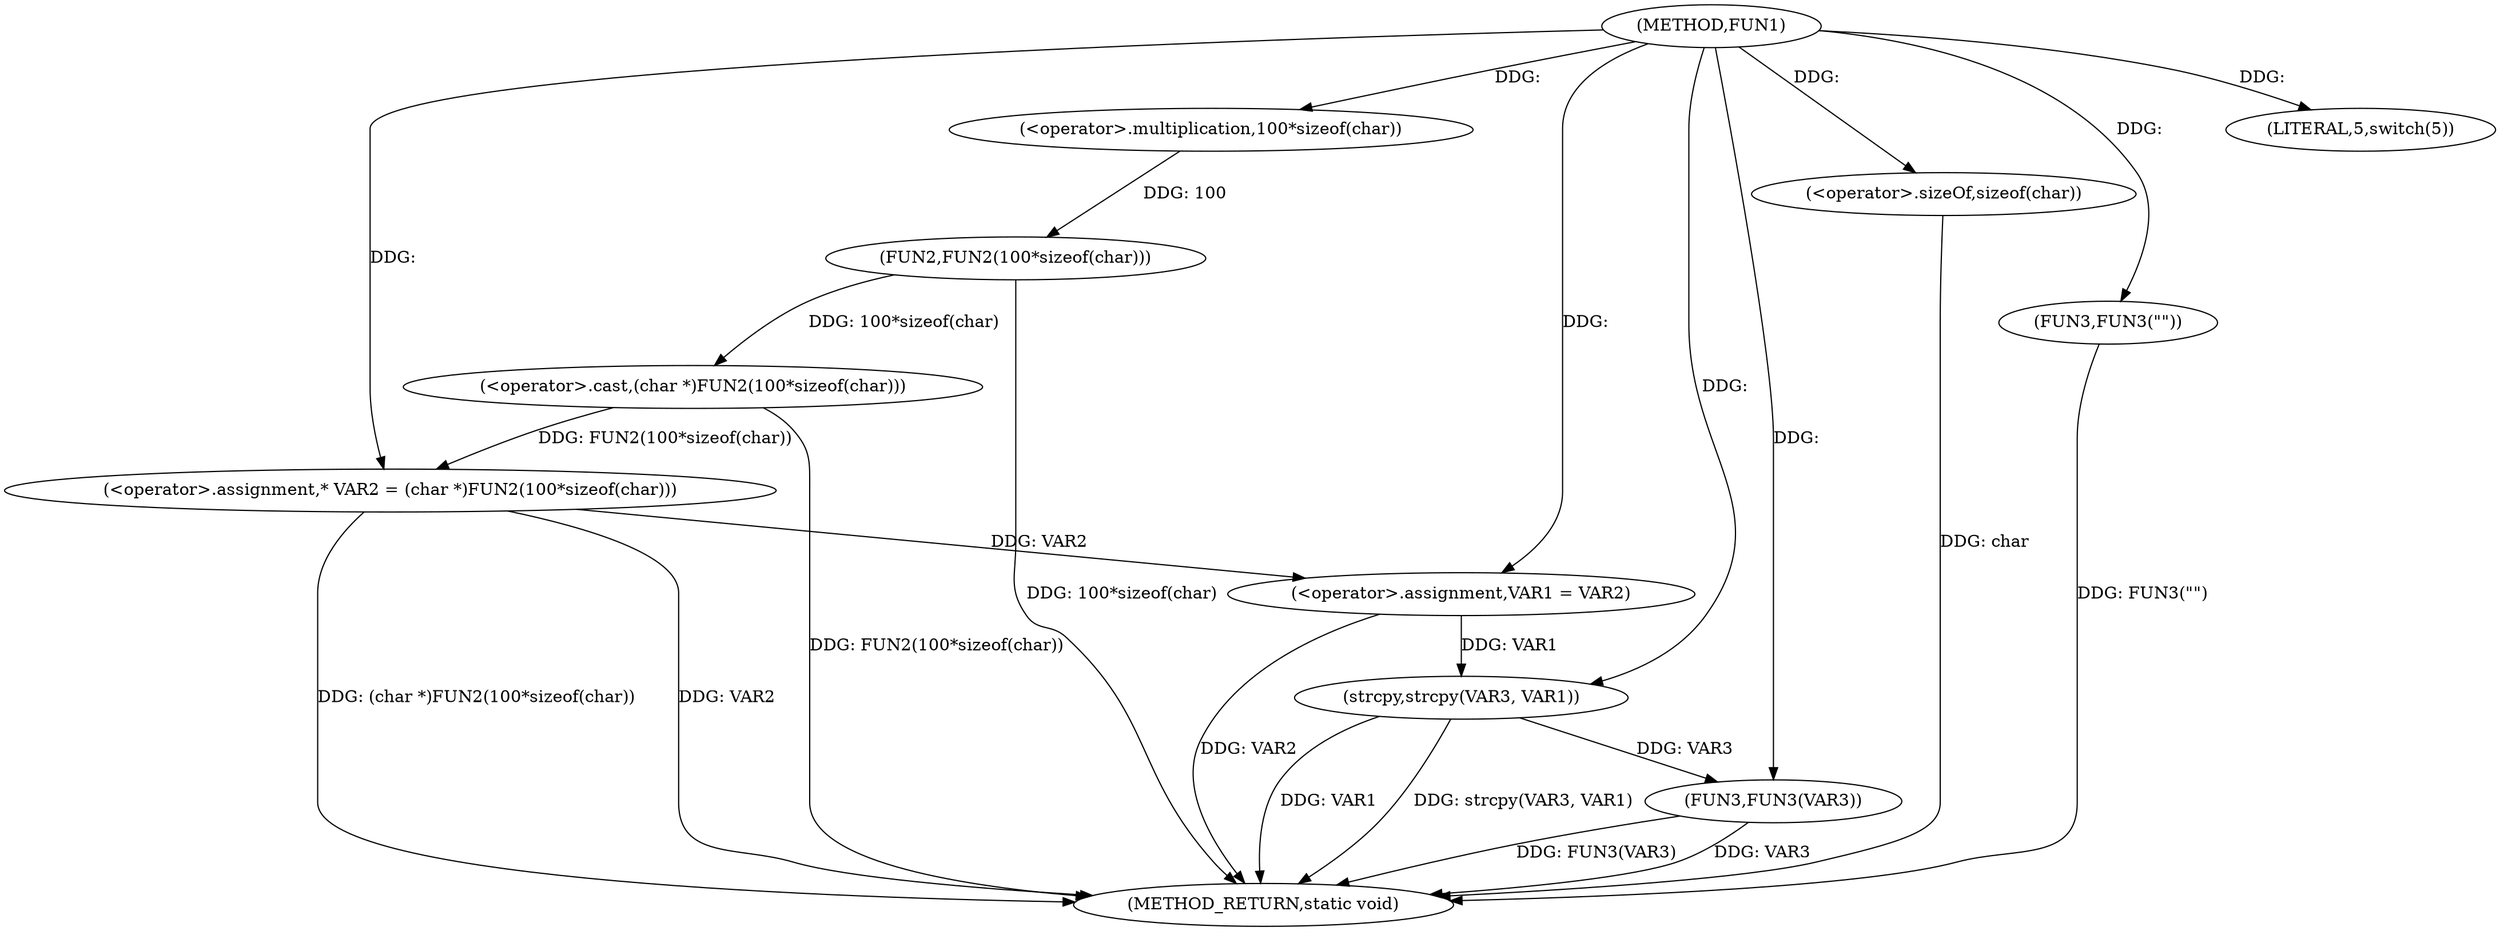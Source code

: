 digraph FUN1 {  
"1000100" [label = "(METHOD,FUN1)" ]
"1000132" [label = "(METHOD_RETURN,static void)" ]
"1000104" [label = "(<operator>.assignment,* VAR2 = (char *)FUN2(100*sizeof(char)))" ]
"1000106" [label = "(<operator>.cast,(char *)FUN2(100*sizeof(char)))" ]
"1000108" [label = "(FUN2,FUN2(100*sizeof(char)))" ]
"1000109" [label = "(<operator>.multiplication,100*sizeof(char))" ]
"1000111" [label = "(<operator>.sizeOf,sizeof(char))" ]
"1000114" [label = "(LITERAL,5,switch(5))" ]
"1000117" [label = "(FUN3,FUN3(\"\"))" ]
"1000121" [label = "(<operator>.assignment,VAR1 = VAR2)" ]
"1000127" [label = "(strcpy,strcpy(VAR3, VAR1))" ]
"1000130" [label = "(FUN3,FUN3(VAR3))" ]
  "1000117" -> "1000132"  [ label = "DDG: FUN3(\"\")"] 
  "1000130" -> "1000132"  [ label = "DDG: FUN3(VAR3)"] 
  "1000106" -> "1000132"  [ label = "DDG: FUN2(100*sizeof(char))"] 
  "1000104" -> "1000132"  [ label = "DDG: VAR2"] 
  "1000121" -> "1000132"  [ label = "DDG: VAR2"] 
  "1000127" -> "1000132"  [ label = "DDG: VAR1"] 
  "1000127" -> "1000132"  [ label = "DDG: strcpy(VAR3, VAR1)"] 
  "1000111" -> "1000132"  [ label = "DDG: char"] 
  "1000130" -> "1000132"  [ label = "DDG: VAR3"] 
  "1000104" -> "1000132"  [ label = "DDG: (char *)FUN2(100*sizeof(char))"] 
  "1000108" -> "1000132"  [ label = "DDG: 100*sizeof(char)"] 
  "1000106" -> "1000104"  [ label = "DDG: FUN2(100*sizeof(char))"] 
  "1000100" -> "1000104"  [ label = "DDG: "] 
  "1000108" -> "1000106"  [ label = "DDG: 100*sizeof(char)"] 
  "1000109" -> "1000108"  [ label = "DDG: 100"] 
  "1000100" -> "1000109"  [ label = "DDG: "] 
  "1000100" -> "1000111"  [ label = "DDG: "] 
  "1000100" -> "1000114"  [ label = "DDG: "] 
  "1000100" -> "1000117"  [ label = "DDG: "] 
  "1000104" -> "1000121"  [ label = "DDG: VAR2"] 
  "1000100" -> "1000121"  [ label = "DDG: "] 
  "1000100" -> "1000127"  [ label = "DDG: "] 
  "1000121" -> "1000127"  [ label = "DDG: VAR1"] 
  "1000127" -> "1000130"  [ label = "DDG: VAR3"] 
  "1000100" -> "1000130"  [ label = "DDG: "] 
}
